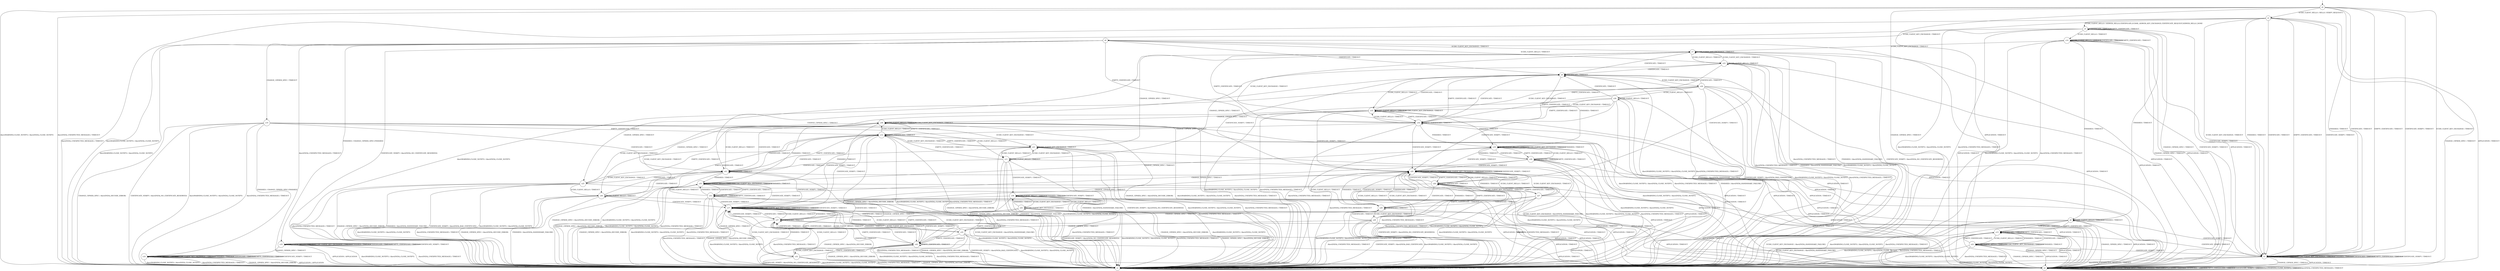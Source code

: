 digraph g {

	s0 [shape="circle" label="s0"];
	s1 [shape="circle" label="s1"];
	s2 [shape="circle" label="s2"];
	s3 [shape="circle" label="s3"];
	s4 [shape="circle" label="s4"];
	s5 [shape="circle" label="s5"];
	s6 [shape="circle" label="s6"];
	s7 [shape="circle" label="s7"];
	s8 [shape="circle" label="s8"];
	s9 [shape="circle" label="s9"];
	s10 [shape="circle" label="s10"];
	s11 [shape="circle" label="s11"];
	s12 [shape="circle" label="s12"];
	s13 [shape="circle" label="s13"];
	s14 [shape="circle" label="s14"];
	s15 [shape="circle" label="s15"];
	s16 [shape="circle" label="s16"];
	s17 [shape="circle" label="s17"];
	s18 [shape="circle" label="s18"];
	s19 [shape="circle" label="s19"];
	s20 [shape="circle" label="s20"];
	s21 [shape="circle" label="s21"];
	s22 [shape="circle" label="s22"];
	s23 [shape="circle" label="s23"];
	s24 [shape="circle" label="s24"];
	s25 [shape="circle" label="s25"];
	s26 [shape="circle" label="s26"];
	s27 [shape="circle" label="s27"];
	s28 [shape="circle" label="s28"];
	s29 [shape="circle" label="s29"];
	s30 [shape="circle" label="s30"];
	s31 [shape="circle" label="s31"];
	s32 [shape="circle" label="s32"];
	s33 [shape="circle" label="s33"];
	s34 [shape="circle" label="s34"];
	s35 [shape="circle" label="s35"];
	s36 [shape="circle" label="s36"];
	s37 [shape="circle" label="s37"];
	s38 [shape="circle" label="s38"];
	s39 [shape="circle" label="s39"];
	s40 [shape="circle" label="s40"];
	s41 [shape="circle" label="s41"];
	s42 [shape="circle" label="s42"];
	s43 [shape="circle" label="s43"];
	s0 -> s2 [label="ECDH_CLIENT_HELLO / HELLO_VERIFY_REQUEST+"];
	s0 -> s3 [label="ECDH_CLIENT_KEY_EXCHANGE / TIMEOUT"];
	s0 -> s4 [label="CHANGE_CIPHER_SPEC / TIMEOUT"];
	s0 -> s3 [label="FINISHED / TIMEOUT"];
	s0 -> s4 [label="APPLICATION / TIMEOUT"];
	s0 -> s3 [label="CERTIFICATE / TIMEOUT"];
	s0 -> s3 [label="EMPTY_CERTIFICATE / TIMEOUT"];
	s0 -> s3 [label="CERTIFICATE_VERIFY / TIMEOUT"];
	s0 -> s1 [label="Alert(WARNING,CLOSE_NOTIFY) / Alert(FATAL,CLOSE_NOTIFY)"];
	s0 -> s1 [label="Alert(FATAL,UNEXPECTED_MESSAGE) / TIMEOUT"];
	s1 -> s1 [label="ECDH_CLIENT_HELLO / SOCKET_CLOSED"];
	s1 -> s1 [label="ECDH_CLIENT_KEY_EXCHANGE / SOCKET_CLOSED"];
	s1 -> s1 [label="CHANGE_CIPHER_SPEC / SOCKET_CLOSED"];
	s1 -> s1 [label="FINISHED / SOCKET_CLOSED"];
	s1 -> s1 [label="APPLICATION / SOCKET_CLOSED"];
	s1 -> s1 [label="CERTIFICATE / SOCKET_CLOSED"];
	s1 -> s1 [label="EMPTY_CERTIFICATE / SOCKET_CLOSED"];
	s1 -> s1 [label="CERTIFICATE_VERIFY / SOCKET_CLOSED"];
	s1 -> s1 [label="Alert(WARNING,CLOSE_NOTIFY) / SOCKET_CLOSED"];
	s1 -> s1 [label="Alert(FATAL,UNEXPECTED_MESSAGE) / SOCKET_CLOSED"];
	s2 -> s5 [label="ECDH_CLIENT_HELLO / SERVER_HELLO,CERTIFICATE,ECDHE_SERVER_KEY_EXCHANGE,CERTIFICATE_REQUEST,SERVER_HELLO_DONE"];
	s2 -> s3 [label="ECDH_CLIENT_KEY_EXCHANGE / TIMEOUT"];
	s2 -> s4 [label="CHANGE_CIPHER_SPEC / TIMEOUT"];
	s2 -> s3 [label="FINISHED / TIMEOUT"];
	s2 -> s4 [label="APPLICATION / TIMEOUT"];
	s2 -> s3 [label="CERTIFICATE / TIMEOUT"];
	s2 -> s3 [label="EMPTY_CERTIFICATE / TIMEOUT"];
	s2 -> s3 [label="CERTIFICATE_VERIFY / TIMEOUT"];
	s2 -> s1 [label="Alert(WARNING,CLOSE_NOTIFY) / Alert(FATAL,CLOSE_NOTIFY)"];
	s2 -> s1 [label="Alert(FATAL,UNEXPECTED_MESSAGE) / TIMEOUT"];
	s3 -> s3 [label="ECDH_CLIENT_HELLO / TIMEOUT"];
	s3 -> s3 [label="ECDH_CLIENT_KEY_EXCHANGE / TIMEOUT"];
	s3 -> s4 [label="CHANGE_CIPHER_SPEC / TIMEOUT"];
	s3 -> s3 [label="FINISHED / TIMEOUT"];
	s3 -> s4 [label="APPLICATION / TIMEOUT"];
	s3 -> s3 [label="CERTIFICATE / TIMEOUT"];
	s3 -> s3 [label="EMPTY_CERTIFICATE / TIMEOUT"];
	s3 -> s3 [label="CERTIFICATE_VERIFY / TIMEOUT"];
	s3 -> s1 [label="Alert(WARNING,CLOSE_NOTIFY) / Alert(FATAL,CLOSE_NOTIFY)"];
	s3 -> s1 [label="Alert(FATAL,UNEXPECTED_MESSAGE) / TIMEOUT"];
	s4 -> s4 [label="ECDH_CLIENT_HELLO / TIMEOUT"];
	s4 -> s4 [label="ECDH_CLIENT_KEY_EXCHANGE / TIMEOUT"];
	s4 -> s4 [label="CHANGE_CIPHER_SPEC / TIMEOUT"];
	s4 -> s4 [label="FINISHED / TIMEOUT"];
	s4 -> s4 [label="APPLICATION / TIMEOUT"];
	s4 -> s4 [label="CERTIFICATE / TIMEOUT"];
	s4 -> s4 [label="EMPTY_CERTIFICATE / TIMEOUT"];
	s4 -> s4 [label="CERTIFICATE_VERIFY / TIMEOUT"];
	s4 -> s4 [label="Alert(WARNING,CLOSE_NOTIFY) / TIMEOUT"];
	s4 -> s4 [label="Alert(FATAL,UNEXPECTED_MESSAGE) / TIMEOUT"];
	s5 -> s14 [label="ECDH_CLIENT_HELLO / TIMEOUT"];
	s5 -> s6 [label="ECDH_CLIENT_KEY_EXCHANGE / TIMEOUT"];
	s5 -> s4 [label="CHANGE_CIPHER_SPEC / TIMEOUT"];
	s5 -> s8 [label="FINISHED / TIMEOUT"];
	s5 -> s4 [label="APPLICATION / TIMEOUT"];
	s5 -> s5 [label="CERTIFICATE / TIMEOUT"];
	s5 -> s5 [label="EMPTY_CERTIFICATE / TIMEOUT"];
	s5 -> s3 [label="CERTIFICATE_VERIFY / TIMEOUT"];
	s5 -> s1 [label="Alert(WARNING,CLOSE_NOTIFY) / Alert(FATAL,CLOSE_NOTIFY)"];
	s5 -> s1 [label="Alert(FATAL,UNEXPECTED_MESSAGE) / TIMEOUT"];
	s6 -> s23 [label="ECDH_CLIENT_HELLO / TIMEOUT"];
	s6 -> s7 [label="ECDH_CLIENT_KEY_EXCHANGE / TIMEOUT"];
	s6 -> s10 [label="CHANGE_CIPHER_SPEC / TIMEOUT"];
	s6 -> s18 [label="FINISHED / CHANGE_CIPHER_SPEC,FINISHED"];
	s6 -> s4 [label="APPLICATION / TIMEOUT"];
	s6 -> s9 [label="CERTIFICATE / TIMEOUT"];
	s6 -> s34 [label="EMPTY_CERTIFICATE / TIMEOUT"];
	s6 -> s1 [label="CERTIFICATE_VERIFY / Alert(FATAL,NO_CERTIFICATE_RESERVED)"];
	s6 -> s1 [label="Alert(WARNING,CLOSE_NOTIFY) / Alert(FATAL,CLOSE_NOTIFY)"];
	s6 -> s1 [label="Alert(FATAL,UNEXPECTED_MESSAGE) / TIMEOUT"];
	s7 -> s23 [label="ECDH_CLIENT_HELLO / TIMEOUT"];
	s7 -> s7 [label="ECDH_CLIENT_KEY_EXCHANGE / TIMEOUT"];
	s7 -> s21 [label="CHANGE_CIPHER_SPEC / TIMEOUT"];
	s7 -> s1 [label="FINISHED / Alert(FATAL,HANDSHAKE_FAILURE)"];
	s7 -> s4 [label="APPLICATION / TIMEOUT"];
	s7 -> s9 [label="CERTIFICATE / TIMEOUT"];
	s7 -> s34 [label="EMPTY_CERTIFICATE / TIMEOUT"];
	s7 -> s1 [label="CERTIFICATE_VERIFY / Alert(FATAL,NO_CERTIFICATE_RESERVED)"];
	s7 -> s1 [label="Alert(WARNING,CLOSE_NOTIFY) / Alert(FATAL,CLOSE_NOTIFY)"];
	s7 -> s1 [label="Alert(FATAL,UNEXPECTED_MESSAGE) / TIMEOUT"];
	s8 -> s8 [label="ECDH_CLIENT_HELLO / TIMEOUT"];
	s8 -> s1 [label="ECDH_CLIENT_KEY_EXCHANGE / Alert(FATAL,HANDSHAKE_FAILURE)"];
	s8 -> s4 [label="CHANGE_CIPHER_SPEC / TIMEOUT"];
	s8 -> s8 [label="FINISHED / TIMEOUT"];
	s8 -> s4 [label="APPLICATION / TIMEOUT"];
	s8 -> s13 [label="CERTIFICATE / TIMEOUT"];
	s8 -> s13 [label="EMPTY_CERTIFICATE / TIMEOUT"];
	s8 -> s3 [label="CERTIFICATE_VERIFY / TIMEOUT"];
	s8 -> s1 [label="Alert(WARNING,CLOSE_NOTIFY) / Alert(FATAL,CLOSE_NOTIFY)"];
	s8 -> s1 [label="Alert(FATAL,UNEXPECTED_MESSAGE) / TIMEOUT"];
	s9 -> s15 [label="ECDH_CLIENT_HELLO / TIMEOUT"];
	s9 -> s24 [label="ECDH_CLIENT_KEY_EXCHANGE / TIMEOUT"];
	s9 -> s41 [label="CHANGE_CIPHER_SPEC / TIMEOUT"];
	s9 -> s19 [label="FINISHED / TIMEOUT"];
	s9 -> s4 [label="APPLICATION / TIMEOUT"];
	s9 -> s9 [label="CERTIFICATE / TIMEOUT"];
	s9 -> s34 [label="EMPTY_CERTIFICATE / TIMEOUT"];
	s9 -> s20 [label="CERTIFICATE_VERIFY / TIMEOUT"];
	s9 -> s1 [label="Alert(WARNING,CLOSE_NOTIFY) / Alert(FATAL,CLOSE_NOTIFY)"];
	s9 -> s1 [label="Alert(FATAL,UNEXPECTED_MESSAGE) / TIMEOUT"];
	s10 -> s11 [label="ECDH_CLIENT_HELLO / TIMEOUT"];
	s10 -> s21 [label="ECDH_CLIENT_KEY_EXCHANGE / TIMEOUT"];
	s10 -> s1 [label="CHANGE_CIPHER_SPEC / Alert(FATAL,DECODE_ERROR)"];
	s10 -> s16 [label="FINISHED / CHANGE_CIPHER_SPEC,FINISHED"];
	s10 -> s4 [label="APPLICATION / TIMEOUT"];
	s10 -> s41 [label="CERTIFICATE / TIMEOUT"];
	s10 -> s12 [label="EMPTY_CERTIFICATE / TIMEOUT"];
	s10 -> s1 [label="CERTIFICATE_VERIFY / Alert(FATAL,NO_CERTIFICATE_RESERVED)"];
	s10 -> s1 [label="Alert(WARNING,CLOSE_NOTIFY) / Alert(FATAL,CLOSE_NOTIFY)"];
	s10 -> s1 [label="Alert(FATAL,UNEXPECTED_MESSAGE) / TIMEOUT"];
	s11 -> s11 [label="ECDH_CLIENT_HELLO / TIMEOUT"];
	s11 -> s21 [label="ECDH_CLIENT_KEY_EXCHANGE / TIMEOUT"];
	s11 -> s1 [label="CHANGE_CIPHER_SPEC / Alert(FATAL,DECODE_ERROR)"];
	s11 -> s1 [label="FINISHED / Alert(FATAL,HANDSHAKE_FAILURE)"];
	s11 -> s4 [label="APPLICATION / TIMEOUT"];
	s11 -> s41 [label="CERTIFICATE / TIMEOUT"];
	s11 -> s12 [label="EMPTY_CERTIFICATE / TIMEOUT"];
	s11 -> s38 [label="CERTIFICATE_VERIFY / TIMEOUT"];
	s11 -> s1 [label="Alert(WARNING,CLOSE_NOTIFY) / Alert(FATAL,CLOSE_NOTIFY)"];
	s11 -> s1 [label="Alert(FATAL,UNEXPECTED_MESSAGE) / TIMEOUT"];
	s12 -> s36 [label="ECDH_CLIENT_HELLO / TIMEOUT"];
	s12 -> s21 [label="ECDH_CLIENT_KEY_EXCHANGE / TIMEOUT"];
	s12 -> s1 [label="CHANGE_CIPHER_SPEC / Alert(FATAL,DECODE_ERROR)"];
	s12 -> s35 [label="FINISHED / TIMEOUT"];
	s12 -> s4 [label="APPLICATION / TIMEOUT"];
	s12 -> s41 [label="CERTIFICATE / TIMEOUT"];
	s12 -> s12 [label="EMPTY_CERTIFICATE / TIMEOUT"];
	s12 -> s17 [label="CERTIFICATE_VERIFY / TIMEOUT"];
	s12 -> s1 [label="Alert(WARNING,CLOSE_NOTIFY) / Alert(FATAL,CLOSE_NOTIFY)"];
	s12 -> s1 [label="Alert(FATAL,UNEXPECTED_MESSAGE) / TIMEOUT"];
	s13 -> s22 [label="ECDH_CLIENT_HELLO / TIMEOUT"];
	s13 -> s1 [label="ECDH_CLIENT_KEY_EXCHANGE / Alert(FATAL,HANDSHAKE_FAILURE)"];
	s13 -> s4 [label="CHANGE_CIPHER_SPEC / TIMEOUT"];
	s13 -> s22 [label="FINISHED / TIMEOUT"];
	s13 -> s4 [label="APPLICATION / TIMEOUT"];
	s13 -> s13 [label="CERTIFICATE / TIMEOUT"];
	s13 -> s13 [label="EMPTY_CERTIFICATE / TIMEOUT"];
	s13 -> s3 [label="CERTIFICATE_VERIFY / TIMEOUT"];
	s13 -> s1 [label="Alert(WARNING,CLOSE_NOTIFY) / Alert(FATAL,CLOSE_NOTIFY)"];
	s13 -> s1 [label="Alert(FATAL,UNEXPECTED_MESSAGE) / TIMEOUT"];
	s14 -> s14 [label="ECDH_CLIENT_HELLO / TIMEOUT"];
	s14 -> s7 [label="ECDH_CLIENT_KEY_EXCHANGE / TIMEOUT"];
	s14 -> s4 [label="CHANGE_CIPHER_SPEC / TIMEOUT"];
	s14 -> s8 [label="FINISHED / TIMEOUT"];
	s14 -> s4 [label="APPLICATION / TIMEOUT"];
	s14 -> s14 [label="CERTIFICATE / TIMEOUT"];
	s14 -> s14 [label="EMPTY_CERTIFICATE / TIMEOUT"];
	s14 -> s3 [label="CERTIFICATE_VERIFY / TIMEOUT"];
	s14 -> s1 [label="Alert(WARNING,CLOSE_NOTIFY) / Alert(FATAL,CLOSE_NOTIFY)"];
	s14 -> s1 [label="Alert(FATAL,UNEXPECTED_MESSAGE) / TIMEOUT"];
	s15 -> s15 [label="ECDH_CLIENT_HELLO / TIMEOUT"];
	s15 -> s15 [label="ECDH_CLIENT_KEY_EXCHANGE / TIMEOUT"];
	s15 -> s36 [label="CHANGE_CIPHER_SPEC / TIMEOUT"];
	s15 -> s19 [label="FINISHED / TIMEOUT"];
	s15 -> s4 [label="APPLICATION / TIMEOUT"];
	s15 -> s9 [label="CERTIFICATE / TIMEOUT"];
	s15 -> s34 [label="EMPTY_CERTIFICATE / TIMEOUT"];
	s15 -> s20 [label="CERTIFICATE_VERIFY / TIMEOUT"];
	s15 -> s1 [label="Alert(WARNING,CLOSE_NOTIFY) / Alert(FATAL,CLOSE_NOTIFY)"];
	s15 -> s1 [label="Alert(FATAL,UNEXPECTED_MESSAGE) / TIMEOUT"];
	s16 -> s16 [label="ECDH_CLIENT_HELLO / TIMEOUT"];
	s16 -> s16 [label="ECDH_CLIENT_KEY_EXCHANGE / TIMEOUT"];
	s16 -> s1 [label="CHANGE_CIPHER_SPEC / Alert(FATAL,DECODE_ERROR)"];
	s16 -> s16 [label="FINISHED / TIMEOUT"];
	s16 -> s1 [label="APPLICATION / APPLICATION"];
	s16 -> s16 [label="CERTIFICATE / TIMEOUT"];
	s16 -> s16 [label="EMPTY_CERTIFICATE / TIMEOUT"];
	s16 -> s16 [label="CERTIFICATE_VERIFY / TIMEOUT"];
	s16 -> s1 [label="Alert(WARNING,CLOSE_NOTIFY) / Alert(FATAL,CLOSE_NOTIFY)"];
	s16 -> s1 [label="Alert(FATAL,UNEXPECTED_MESSAGE) / TIMEOUT"];
	s17 -> s17 [label="ECDH_CLIENT_HELLO / TIMEOUT"];
	s17 -> s17 [label="ECDH_CLIENT_KEY_EXCHANGE / TIMEOUT"];
	s17 -> s1 [label="CHANGE_CIPHER_SPEC / Alert(FATAL,DECODE_ERROR)"];
	s17 -> s17 [label="FINISHED / TIMEOUT"];
	s17 -> s4 [label="APPLICATION / TIMEOUT"];
	s17 -> s37 [label="CERTIFICATE / TIMEOUT"];
	s17 -> s42 [label="EMPTY_CERTIFICATE / TIMEOUT"];
	s17 -> s17 [label="CERTIFICATE_VERIFY / TIMEOUT"];
	s17 -> s1 [label="Alert(WARNING,CLOSE_NOTIFY) / Alert(FATAL,CLOSE_NOTIFY)"];
	s17 -> s1 [label="Alert(FATAL,UNEXPECTED_MESSAGE) / TIMEOUT"];
	s18 -> s18 [label="ECDH_CLIENT_HELLO / TIMEOUT"];
	s18 -> s18 [label="ECDH_CLIENT_KEY_EXCHANGE / TIMEOUT"];
	s18 -> s16 [label="CHANGE_CIPHER_SPEC / TIMEOUT"];
	s18 -> s18 [label="FINISHED / TIMEOUT"];
	s18 -> s1 [label="APPLICATION / APPLICATION"];
	s18 -> s18 [label="CERTIFICATE / TIMEOUT"];
	s18 -> s18 [label="EMPTY_CERTIFICATE / TIMEOUT"];
	s18 -> s18 [label="CERTIFICATE_VERIFY / TIMEOUT"];
	s18 -> s1 [label="Alert(WARNING,CLOSE_NOTIFY) / Alert(FATAL,CLOSE_NOTIFY)"];
	s18 -> s1 [label="Alert(FATAL,UNEXPECTED_MESSAGE) / TIMEOUT"];
	s19 -> s19 [label="ECDH_CLIENT_HELLO / TIMEOUT"];
	s19 -> s19 [label="ECDH_CLIENT_KEY_EXCHANGE / TIMEOUT"];
	s19 -> s35 [label="CHANGE_CIPHER_SPEC / TIMEOUT"];
	s19 -> s19 [label="FINISHED / TIMEOUT"];
	s19 -> s4 [label="APPLICATION / TIMEOUT"];
	s19 -> s30 [label="CERTIFICATE / TIMEOUT"];
	s19 -> s30 [label="EMPTY_CERTIFICATE / TIMEOUT"];
	s19 -> s20 [label="CERTIFICATE_VERIFY / TIMEOUT"];
	s19 -> s1 [label="Alert(WARNING,CLOSE_NOTIFY) / Alert(FATAL,CLOSE_NOTIFY)"];
	s19 -> s1 [label="Alert(FATAL,UNEXPECTED_MESSAGE) / TIMEOUT"];
	s20 -> s20 [label="ECDH_CLIENT_HELLO / TIMEOUT"];
	s20 -> s20 [label="ECDH_CLIENT_KEY_EXCHANGE / TIMEOUT"];
	s20 -> s17 [label="CHANGE_CIPHER_SPEC / TIMEOUT"];
	s20 -> s20 [label="FINISHED / TIMEOUT"];
	s20 -> s4 [label="APPLICATION / TIMEOUT"];
	s20 -> s28 [label="CERTIFICATE / TIMEOUT"];
	s20 -> s26 [label="EMPTY_CERTIFICATE / TIMEOUT"];
	s20 -> s20 [label="CERTIFICATE_VERIFY / TIMEOUT"];
	s20 -> s1 [label="Alert(WARNING,CLOSE_NOTIFY) / Alert(FATAL,CLOSE_NOTIFY)"];
	s20 -> s1 [label="Alert(FATAL,UNEXPECTED_MESSAGE) / TIMEOUT"];
	s21 -> s11 [label="ECDH_CLIENT_HELLO / TIMEOUT"];
	s21 -> s21 [label="ECDH_CLIENT_KEY_EXCHANGE / TIMEOUT"];
	s21 -> s1 [label="CHANGE_CIPHER_SPEC / Alert(FATAL,DECODE_ERROR)"];
	s21 -> s1 [label="FINISHED / Alert(FATAL,HANDSHAKE_FAILURE)"];
	s21 -> s4 [label="APPLICATION / TIMEOUT"];
	s21 -> s41 [label="CERTIFICATE / TIMEOUT"];
	s21 -> s12 [label="EMPTY_CERTIFICATE / TIMEOUT"];
	s21 -> s1 [label="CERTIFICATE_VERIFY / Alert(FATAL,NO_CERTIFICATE_RESERVED)"];
	s21 -> s1 [label="Alert(WARNING,CLOSE_NOTIFY) / Alert(FATAL,CLOSE_NOTIFY)"];
	s21 -> s1 [label="Alert(FATAL,UNEXPECTED_MESSAGE) / TIMEOUT"];
	s22 -> s22 [label="ECDH_CLIENT_HELLO / TIMEOUT"];
	s22 -> s22 [label="ECDH_CLIENT_KEY_EXCHANGE / TIMEOUT"];
	s22 -> s4 [label="CHANGE_CIPHER_SPEC / TIMEOUT"];
	s22 -> s22 [label="FINISHED / TIMEOUT"];
	s22 -> s4 [label="APPLICATION / TIMEOUT"];
	s22 -> s13 [label="CERTIFICATE / TIMEOUT"];
	s22 -> s13 [label="EMPTY_CERTIFICATE / TIMEOUT"];
	s22 -> s3 [label="CERTIFICATE_VERIFY / TIMEOUT"];
	s22 -> s1 [label="Alert(WARNING,CLOSE_NOTIFY) / Alert(FATAL,CLOSE_NOTIFY)"];
	s22 -> s1 [label="Alert(FATAL,UNEXPECTED_MESSAGE) / TIMEOUT"];
	s23 -> s23 [label="ECDH_CLIENT_HELLO / TIMEOUT"];
	s23 -> s7 [label="ECDH_CLIENT_KEY_EXCHANGE / TIMEOUT"];
	s23 -> s11 [label="CHANGE_CIPHER_SPEC / TIMEOUT"];
	s23 -> s1 [label="FINISHED / Alert(FATAL,HANDSHAKE_FAILURE)"];
	s23 -> s4 [label="APPLICATION / TIMEOUT"];
	s23 -> s9 [label="CERTIFICATE / TIMEOUT"];
	s23 -> s34 [label="EMPTY_CERTIFICATE / TIMEOUT"];
	s23 -> s26 [label="CERTIFICATE_VERIFY / TIMEOUT"];
	s23 -> s1 [label="Alert(WARNING,CLOSE_NOTIFY) / Alert(FATAL,CLOSE_NOTIFY)"];
	s23 -> s1 [label="Alert(FATAL,UNEXPECTED_MESSAGE) / TIMEOUT"];
	s24 -> s39 [label="ECDH_CLIENT_HELLO / TIMEOUT"];
	s24 -> s15 [label="ECDH_CLIENT_KEY_EXCHANGE / TIMEOUT"];
	s24 -> s25 [label="CHANGE_CIPHER_SPEC / TIMEOUT"];
	s24 -> s1 [label="FINISHED / Alert(FATAL,HANDSHAKE_FAILURE)"];
	s24 -> s4 [label="APPLICATION / TIMEOUT"];
	s24 -> s9 [label="CERTIFICATE / TIMEOUT"];
	s24 -> s34 [label="EMPTY_CERTIFICATE / TIMEOUT"];
	s24 -> s1 [label="CERTIFICATE_VERIFY / Alert(FATAL,BAD_CERTIFICATE)"];
	s24 -> s1 [label="Alert(WARNING,CLOSE_NOTIFY) / Alert(FATAL,CLOSE_NOTIFY)"];
	s24 -> s1 [label="Alert(FATAL,UNEXPECTED_MESSAGE) / TIMEOUT"];
	s25 -> s40 [label="ECDH_CLIENT_HELLO / TIMEOUT"];
	s25 -> s36 [label="ECDH_CLIENT_KEY_EXCHANGE / TIMEOUT"];
	s25 -> s1 [label="CHANGE_CIPHER_SPEC / Alert(FATAL,DECODE_ERROR)"];
	s25 -> s1 [label="FINISHED / Alert(FATAL,HANDSHAKE_FAILURE)"];
	s25 -> s4 [label="APPLICATION / TIMEOUT"];
	s25 -> s41 [label="CERTIFICATE / TIMEOUT"];
	s25 -> s12 [label="EMPTY_CERTIFICATE / TIMEOUT"];
	s25 -> s1 [label="CERTIFICATE_VERIFY / Alert(FATAL,BAD_CERTIFICATE)"];
	s25 -> s1 [label="Alert(WARNING,CLOSE_NOTIFY) / Alert(FATAL,CLOSE_NOTIFY)"];
	s25 -> s1 [label="Alert(FATAL,UNEXPECTED_MESSAGE) / TIMEOUT"];
	s26 -> s20 [label="ECDH_CLIENT_HELLO / TIMEOUT"];
	s26 -> s27 [label="ECDH_CLIENT_KEY_EXCHANGE / TIMEOUT"];
	s26 -> s42 [label="CHANGE_CIPHER_SPEC / TIMEOUT"];
	s26 -> s20 [label="FINISHED / TIMEOUT"];
	s26 -> s4 [label="APPLICATION / TIMEOUT"];
	s26 -> s28 [label="CERTIFICATE / TIMEOUT"];
	s26 -> s26 [label="EMPTY_CERTIFICATE / TIMEOUT"];
	s26 -> s20 [label="CERTIFICATE_VERIFY / TIMEOUT"];
	s26 -> s1 [label="Alert(WARNING,CLOSE_NOTIFY) / Alert(FATAL,CLOSE_NOTIFY)"];
	s26 -> s1 [label="Alert(FATAL,UNEXPECTED_MESSAGE) / TIMEOUT"];
	s27 -> s20 [label="ECDH_CLIENT_HELLO / TIMEOUT"];
	s27 -> s20 [label="ECDH_CLIENT_KEY_EXCHANGE / TIMEOUT"];
	s27 -> s32 [label="CHANGE_CIPHER_SPEC / TIMEOUT"];
	s27 -> s20 [label="FINISHED / TIMEOUT"];
	s27 -> s4 [label="APPLICATION / TIMEOUT"];
	s27 -> s28 [label="CERTIFICATE / TIMEOUT"];
	s27 -> s26 [label="EMPTY_CERTIFICATE / TIMEOUT"];
	s27 -> s1 [label="CERTIFICATE_VERIFY / Alert(FATAL,NO_CERTIFICATE_RESERVED)"];
	s27 -> s1 [label="Alert(WARNING,CLOSE_NOTIFY) / Alert(FATAL,CLOSE_NOTIFY)"];
	s27 -> s1 [label="Alert(FATAL,UNEXPECTED_MESSAGE) / TIMEOUT"];
	s28 -> s20 [label="ECDH_CLIENT_HELLO / TIMEOUT"];
	s28 -> s29 [label="ECDH_CLIENT_KEY_EXCHANGE / TIMEOUT"];
	s28 -> s37 [label="CHANGE_CIPHER_SPEC / TIMEOUT"];
	s28 -> s20 [label="FINISHED / TIMEOUT"];
	s28 -> s4 [label="APPLICATION / TIMEOUT"];
	s28 -> s28 [label="CERTIFICATE / TIMEOUT"];
	s28 -> s26 [label="EMPTY_CERTIFICATE / TIMEOUT"];
	s28 -> s20 [label="CERTIFICATE_VERIFY / TIMEOUT"];
	s28 -> s1 [label="Alert(WARNING,CLOSE_NOTIFY) / Alert(FATAL,CLOSE_NOTIFY)"];
	s28 -> s1 [label="Alert(FATAL,UNEXPECTED_MESSAGE) / TIMEOUT"];
	s29 -> s20 [label="ECDH_CLIENT_HELLO / TIMEOUT"];
	s29 -> s20 [label="ECDH_CLIENT_KEY_EXCHANGE / TIMEOUT"];
	s29 -> s33 [label="CHANGE_CIPHER_SPEC / TIMEOUT"];
	s29 -> s20 [label="FINISHED / TIMEOUT"];
	s29 -> s4 [label="APPLICATION / TIMEOUT"];
	s29 -> s28 [label="CERTIFICATE / TIMEOUT"];
	s29 -> s26 [label="EMPTY_CERTIFICATE / TIMEOUT"];
	s29 -> s1 [label="CERTIFICATE_VERIFY / Alert(FATAL,BAD_CERTIFICATE)"];
	s29 -> s1 [label="Alert(WARNING,CLOSE_NOTIFY) / Alert(FATAL,CLOSE_NOTIFY)"];
	s29 -> s1 [label="Alert(FATAL,UNEXPECTED_MESSAGE) / TIMEOUT"];
	s30 -> s19 [label="ECDH_CLIENT_HELLO / TIMEOUT"];
	s30 -> s1 [label="ECDH_CLIENT_KEY_EXCHANGE / Alert(FATAL,HANDSHAKE_FAILURE)"];
	s30 -> s31 [label="CHANGE_CIPHER_SPEC / TIMEOUT"];
	s30 -> s19 [label="FINISHED / TIMEOUT"];
	s30 -> s4 [label="APPLICATION / TIMEOUT"];
	s30 -> s30 [label="CERTIFICATE / TIMEOUT"];
	s30 -> s30 [label="EMPTY_CERTIFICATE / TIMEOUT"];
	s30 -> s20 [label="CERTIFICATE_VERIFY / TIMEOUT"];
	s30 -> s1 [label="Alert(WARNING,CLOSE_NOTIFY) / Alert(FATAL,CLOSE_NOTIFY)"];
	s30 -> s1 [label="Alert(FATAL,UNEXPECTED_MESSAGE) / TIMEOUT"];
	s31 -> s35 [label="ECDH_CLIENT_HELLO / TIMEOUT"];
	s31 -> s1 [label="ECDH_CLIENT_KEY_EXCHANGE / Alert(FATAL,HANDSHAKE_FAILURE)"];
	s31 -> s1 [label="CHANGE_CIPHER_SPEC / Alert(FATAL,DECODE_ERROR)"];
	s31 -> s35 [label="FINISHED / TIMEOUT"];
	s31 -> s4 [label="APPLICATION / TIMEOUT"];
	s31 -> s31 [label="CERTIFICATE / TIMEOUT"];
	s31 -> s31 [label="EMPTY_CERTIFICATE / TIMEOUT"];
	s31 -> s17 [label="CERTIFICATE_VERIFY / TIMEOUT"];
	s31 -> s1 [label="Alert(WARNING,CLOSE_NOTIFY) / Alert(FATAL,CLOSE_NOTIFY)"];
	s31 -> s1 [label="Alert(FATAL,UNEXPECTED_MESSAGE) / TIMEOUT"];
	s32 -> s17 [label="ECDH_CLIENT_HELLO / TIMEOUT"];
	s32 -> s17 [label="ECDH_CLIENT_KEY_EXCHANGE / TIMEOUT"];
	s32 -> s1 [label="CHANGE_CIPHER_SPEC / Alert(FATAL,DECODE_ERROR)"];
	s32 -> s17 [label="FINISHED / TIMEOUT"];
	s32 -> s4 [label="APPLICATION / TIMEOUT"];
	s32 -> s37 [label="CERTIFICATE / TIMEOUT"];
	s32 -> s42 [label="EMPTY_CERTIFICATE / TIMEOUT"];
	s32 -> s1 [label="CERTIFICATE_VERIFY / Alert(FATAL,NO_CERTIFICATE_RESERVED)"];
	s32 -> s1 [label="Alert(WARNING,CLOSE_NOTIFY) / Alert(FATAL,CLOSE_NOTIFY)"];
	s32 -> s1 [label="Alert(FATAL,UNEXPECTED_MESSAGE) / TIMEOUT"];
	s33 -> s17 [label="ECDH_CLIENT_HELLO / TIMEOUT"];
	s33 -> s17 [label="ECDH_CLIENT_KEY_EXCHANGE / TIMEOUT"];
	s33 -> s1 [label="CHANGE_CIPHER_SPEC / Alert(FATAL,DECODE_ERROR)"];
	s33 -> s17 [label="FINISHED / TIMEOUT"];
	s33 -> s4 [label="APPLICATION / TIMEOUT"];
	s33 -> s37 [label="CERTIFICATE / TIMEOUT"];
	s33 -> s42 [label="EMPTY_CERTIFICATE / TIMEOUT"];
	s33 -> s1 [label="CERTIFICATE_VERIFY / Alert(FATAL,BAD_CERTIFICATE)"];
	s33 -> s1 [label="Alert(WARNING,CLOSE_NOTIFY) / Alert(FATAL,CLOSE_NOTIFY)"];
	s33 -> s1 [label="Alert(FATAL,UNEXPECTED_MESSAGE) / TIMEOUT"];
	s34 -> s15 [label="ECDH_CLIENT_HELLO / TIMEOUT"];
	s34 -> s7 [label="ECDH_CLIENT_KEY_EXCHANGE / TIMEOUT"];
	s34 -> s12 [label="CHANGE_CIPHER_SPEC / TIMEOUT"];
	s34 -> s19 [label="FINISHED / TIMEOUT"];
	s34 -> s4 [label="APPLICATION / TIMEOUT"];
	s34 -> s9 [label="CERTIFICATE / TIMEOUT"];
	s34 -> s34 [label="EMPTY_CERTIFICATE / TIMEOUT"];
	s34 -> s20 [label="CERTIFICATE_VERIFY / TIMEOUT"];
	s34 -> s1 [label="Alert(WARNING,CLOSE_NOTIFY) / Alert(FATAL,CLOSE_NOTIFY)"];
	s34 -> s1 [label="Alert(FATAL,UNEXPECTED_MESSAGE) / TIMEOUT"];
	s35 -> s35 [label="ECDH_CLIENT_HELLO / TIMEOUT"];
	s35 -> s35 [label="ECDH_CLIENT_KEY_EXCHANGE / TIMEOUT"];
	s35 -> s1 [label="CHANGE_CIPHER_SPEC / Alert(FATAL,DECODE_ERROR)"];
	s35 -> s35 [label="FINISHED / TIMEOUT"];
	s35 -> s4 [label="APPLICATION / TIMEOUT"];
	s35 -> s31 [label="CERTIFICATE / TIMEOUT"];
	s35 -> s31 [label="EMPTY_CERTIFICATE / TIMEOUT"];
	s35 -> s17 [label="CERTIFICATE_VERIFY / TIMEOUT"];
	s35 -> s1 [label="Alert(WARNING,CLOSE_NOTIFY) / Alert(FATAL,CLOSE_NOTIFY)"];
	s35 -> s1 [label="Alert(FATAL,UNEXPECTED_MESSAGE) / TIMEOUT"];
	s36 -> s36 [label="ECDH_CLIENT_HELLO / TIMEOUT"];
	s36 -> s36 [label="ECDH_CLIENT_KEY_EXCHANGE / TIMEOUT"];
	s36 -> s1 [label="CHANGE_CIPHER_SPEC / Alert(FATAL,DECODE_ERROR)"];
	s36 -> s35 [label="FINISHED / TIMEOUT"];
	s36 -> s4 [label="APPLICATION / TIMEOUT"];
	s36 -> s41 [label="CERTIFICATE / TIMEOUT"];
	s36 -> s12 [label="EMPTY_CERTIFICATE / TIMEOUT"];
	s36 -> s17 [label="CERTIFICATE_VERIFY / TIMEOUT"];
	s36 -> s1 [label="Alert(WARNING,CLOSE_NOTIFY) / Alert(FATAL,CLOSE_NOTIFY)"];
	s36 -> s1 [label="Alert(FATAL,UNEXPECTED_MESSAGE) / TIMEOUT"];
	s37 -> s17 [label="ECDH_CLIENT_HELLO / TIMEOUT"];
	s37 -> s33 [label="ECDH_CLIENT_KEY_EXCHANGE / TIMEOUT"];
	s37 -> s1 [label="CHANGE_CIPHER_SPEC / Alert(FATAL,DECODE_ERROR)"];
	s37 -> s17 [label="FINISHED / TIMEOUT"];
	s37 -> s4 [label="APPLICATION / TIMEOUT"];
	s37 -> s37 [label="CERTIFICATE / TIMEOUT"];
	s37 -> s42 [label="EMPTY_CERTIFICATE / TIMEOUT"];
	s37 -> s17 [label="CERTIFICATE_VERIFY / TIMEOUT"];
	s37 -> s1 [label="Alert(WARNING,CLOSE_NOTIFY) / Alert(FATAL,CLOSE_NOTIFY)"];
	s37 -> s1 [label="Alert(FATAL,UNEXPECTED_MESSAGE) / TIMEOUT"];
	s38 -> s38 [label="ECDH_CLIENT_HELLO / TIMEOUT"];
	s38 -> s43 [label="ECDH_CLIENT_KEY_EXCHANGE / TIMEOUT"];
	s38 -> s1 [label="CHANGE_CIPHER_SPEC / Alert(FATAL,DECODE_ERROR)"];
	s38 -> s38 [label="FINISHED / TIMEOUT"];
	s38 -> s4 [label="APPLICATION / TIMEOUT"];
	s38 -> s37 [label="CERTIFICATE / TIMEOUT"];
	s38 -> s42 [label="EMPTY_CERTIFICATE / TIMEOUT"];
	s38 -> s38 [label="CERTIFICATE_VERIFY / TIMEOUT"];
	s38 -> s1 [label="Alert(WARNING,CLOSE_NOTIFY) / Alert(FATAL,CLOSE_NOTIFY)"];
	s38 -> s1 [label="Alert(FATAL,UNEXPECTED_MESSAGE) / TIMEOUT"];
	s39 -> s39 [label="ECDH_CLIENT_HELLO / TIMEOUT"];
	s39 -> s15 [label="ECDH_CLIENT_KEY_EXCHANGE / TIMEOUT"];
	s39 -> s40 [label="CHANGE_CIPHER_SPEC / TIMEOUT"];
	s39 -> s1 [label="FINISHED / Alert(FATAL,HANDSHAKE_FAILURE)"];
	s39 -> s4 [label="APPLICATION / TIMEOUT"];
	s39 -> s9 [label="CERTIFICATE / TIMEOUT"];
	s39 -> s34 [label="EMPTY_CERTIFICATE / TIMEOUT"];
	s39 -> s20 [label="CERTIFICATE_VERIFY / TIMEOUT"];
	s39 -> s1 [label="Alert(WARNING,CLOSE_NOTIFY) / Alert(FATAL,CLOSE_NOTIFY)"];
	s39 -> s1 [label="Alert(FATAL,UNEXPECTED_MESSAGE) / TIMEOUT"];
	s40 -> s40 [label="ECDH_CLIENT_HELLO / TIMEOUT"];
	s40 -> s36 [label="ECDH_CLIENT_KEY_EXCHANGE / TIMEOUT"];
	s40 -> s1 [label="CHANGE_CIPHER_SPEC / Alert(FATAL,DECODE_ERROR)"];
	s40 -> s1 [label="FINISHED / Alert(FATAL,HANDSHAKE_FAILURE)"];
	s40 -> s4 [label="APPLICATION / TIMEOUT"];
	s40 -> s41 [label="CERTIFICATE / TIMEOUT"];
	s40 -> s12 [label="EMPTY_CERTIFICATE / TIMEOUT"];
	s40 -> s17 [label="CERTIFICATE_VERIFY / TIMEOUT"];
	s40 -> s1 [label="Alert(WARNING,CLOSE_NOTIFY) / Alert(FATAL,CLOSE_NOTIFY)"];
	s40 -> s1 [label="Alert(FATAL,UNEXPECTED_MESSAGE) / TIMEOUT"];
	s41 -> s36 [label="ECDH_CLIENT_HELLO / TIMEOUT"];
	s41 -> s25 [label="ECDH_CLIENT_KEY_EXCHANGE / TIMEOUT"];
	s41 -> s1 [label="CHANGE_CIPHER_SPEC / Alert(FATAL,DECODE_ERROR)"];
	s41 -> s35 [label="FINISHED / TIMEOUT"];
	s41 -> s4 [label="APPLICATION / TIMEOUT"];
	s41 -> s41 [label="CERTIFICATE / TIMEOUT"];
	s41 -> s12 [label="EMPTY_CERTIFICATE / TIMEOUT"];
	s41 -> s17 [label="CERTIFICATE_VERIFY / TIMEOUT"];
	s41 -> s1 [label="Alert(WARNING,CLOSE_NOTIFY) / Alert(FATAL,CLOSE_NOTIFY)"];
	s41 -> s1 [label="Alert(FATAL,UNEXPECTED_MESSAGE) / TIMEOUT"];
	s42 -> s17 [label="ECDH_CLIENT_HELLO / TIMEOUT"];
	s42 -> s32 [label="ECDH_CLIENT_KEY_EXCHANGE / TIMEOUT"];
	s42 -> s1 [label="CHANGE_CIPHER_SPEC / Alert(FATAL,DECODE_ERROR)"];
	s42 -> s17 [label="FINISHED / TIMEOUT"];
	s42 -> s4 [label="APPLICATION / TIMEOUT"];
	s42 -> s37 [label="CERTIFICATE / TIMEOUT"];
	s42 -> s42 [label="EMPTY_CERTIFICATE / TIMEOUT"];
	s42 -> s17 [label="CERTIFICATE_VERIFY / TIMEOUT"];
	s42 -> s1 [label="Alert(WARNING,CLOSE_NOTIFY) / Alert(FATAL,CLOSE_NOTIFY)"];
	s42 -> s1 [label="Alert(FATAL,UNEXPECTED_MESSAGE) / TIMEOUT"];
	s43 -> s38 [label="ECDH_CLIENT_HELLO / TIMEOUT"];
	s43 -> s43 [label="ECDH_CLIENT_KEY_EXCHANGE / TIMEOUT"];
	s43 -> s1 [label="CHANGE_CIPHER_SPEC / Alert(FATAL,DECODE_ERROR)"];
	s43 -> s38 [label="FINISHED / TIMEOUT"];
	s43 -> s4 [label="APPLICATION / TIMEOUT"];
	s43 -> s37 [label="CERTIFICATE / TIMEOUT"];
	s43 -> s42 [label="EMPTY_CERTIFICATE / TIMEOUT"];
	s43 -> s1 [label="CERTIFICATE_VERIFY / Alert(FATAL,NO_CERTIFICATE_RESERVED)"];
	s43 -> s1 [label="Alert(WARNING,CLOSE_NOTIFY) / Alert(FATAL,CLOSE_NOTIFY)"];
	s43 -> s1 [label="Alert(FATAL,UNEXPECTED_MESSAGE) / TIMEOUT"];

__start0 [label="" shape="none" width="0" height="0"];
__start0 -> s0;

}
